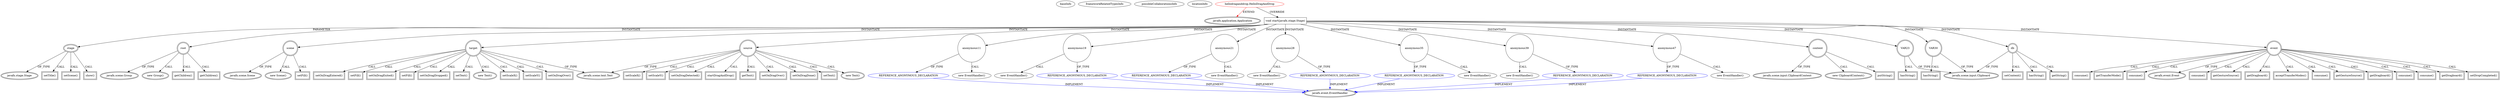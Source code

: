 digraph {
baseInfo[graphId=226,category="extension_graph",isAnonymous=false,possibleRelation=true]
frameworkRelatedTypesInfo[0="javafx.application.Application"]
possibleCollaborationsInfo[0="226~OVERRIDING_METHOD_DECLARATION-INSTANTIATION-~javafx.application.Application ~javafx.event.EventHandler ~false~true"]
locationInfo[projectName="ChrisWongAtCUHK-JavaFX",filePath="/ChrisWongAtCUHK-JavaFX/JavaFX-master/Drag-and-DropInJavaFX/src/hellodraganddrop/HelloDragAndDrop.java",contextSignature="HelloDragAndDrop",graphId="226"]
0[label="hellodraganddrop.HelloDragAndDrop",vertexType="ROOT_CLIENT_CLASS_DECLARATION",isFrameworkType=false,color=red]
1[label="javafx.application.Application",vertexType="FRAMEWORK_CLASS_TYPE",isFrameworkType=true,peripheries=2]
2[label="void start(javafx.stage.Stage)",vertexType="OVERRIDING_METHOD_DECLARATION",isFrameworkType=false,shape=box]
3[label="stage",vertexType="PARAMETER_DECLARATION",isFrameworkType=true,peripheries=2]
4[label="javafx.stage.Stage",vertexType="FRAMEWORK_CLASS_TYPE",isFrameworkType=true,peripheries=2]
6[label="setTitle()",vertexType="INSIDE_CALL",isFrameworkType=true,peripheries=2,shape=box]
8[label="root",vertexType="VARIABLE_EXPRESION",isFrameworkType=true,peripheries=2,shape=circle]
9[label="javafx.scene.Group",vertexType="FRAMEWORK_CLASS_TYPE",isFrameworkType=true,peripheries=2]
7[label="new Group()",vertexType="CONSTRUCTOR_CALL",isFrameworkType=true,peripheries=2]
11[label="scene",vertexType="VARIABLE_EXPRESION",isFrameworkType=true,peripheries=2,shape=circle]
12[label="javafx.scene.Scene",vertexType="FRAMEWORK_CLASS_TYPE",isFrameworkType=true,peripheries=2]
10[label="new Scene()",vertexType="CONSTRUCTOR_CALL",isFrameworkType=true,peripheries=2]
14[label="setFill()",vertexType="INSIDE_CALL",isFrameworkType=true,peripheries=2,shape=box]
16[label="source",vertexType="VARIABLE_EXPRESION",isFrameworkType=true,peripheries=2,shape=circle]
17[label="javafx.scene.text.Text",vertexType="FRAMEWORK_CLASS_TYPE",isFrameworkType=true,peripheries=2]
15[label="new Text()",vertexType="CONSTRUCTOR_CALL",isFrameworkType=true,peripheries=2]
19[label="setScaleX()",vertexType="INSIDE_CALL",isFrameworkType=true,peripheries=2,shape=box]
21[label="setScaleY()",vertexType="INSIDE_CALL",isFrameworkType=true,peripheries=2,shape=box]
23[label="target",vertexType="VARIABLE_EXPRESION",isFrameworkType=true,peripheries=2,shape=circle]
22[label="new Text()",vertexType="CONSTRUCTOR_CALL",isFrameworkType=true,peripheries=2]
26[label="setScaleX()",vertexType="INSIDE_CALL",isFrameworkType=true,peripheries=2,shape=box]
28[label="setScaleY()",vertexType="INSIDE_CALL",isFrameworkType=true,peripheries=2,shape=box]
30[label="setOnDragDetected()",vertexType="INSIDE_CALL",isFrameworkType=true,peripheries=2,shape=box]
32[label="anonymous11",vertexType="VARIABLE_EXPRESION",isFrameworkType=false,shape=circle]
33[label="REFERENCE_ANONYMOUS_DECLARATION",vertexType="REFERENCE_ANONYMOUS_DECLARATION",isFrameworkType=false,color=blue]
34[label="javafx.event.EventHandler",vertexType="FRAMEWORK_INTERFACE_TYPE",isFrameworkType=true,peripheries=2]
31[label="new EventHandler()",vertexType="CONSTRUCTOR_CALL",isFrameworkType=false]
36[label="startDragAndDrop()",vertexType="INSIDE_CALL",isFrameworkType=true,peripheries=2,shape=box]
38[label="content",vertexType="VARIABLE_EXPRESION",isFrameworkType=true,peripheries=2,shape=circle]
39[label="javafx.scene.input.ClipboardContent",vertexType="FRAMEWORK_CLASS_TYPE",isFrameworkType=true,peripheries=2]
37[label="new ClipboardContent()",vertexType="CONSTRUCTOR_CALL",isFrameworkType=true,peripheries=2]
41[label="putString()",vertexType="INSIDE_CALL",isFrameworkType=true,peripheries=2,shape=box]
43[label="getText()",vertexType="INSIDE_CALL",isFrameworkType=true,peripheries=2,shape=box]
44[label="db",vertexType="VARIABLE_EXPRESION",isFrameworkType=true,peripheries=2,shape=circle]
46[label="javafx.scene.input.Clipboard",vertexType="FRAMEWORK_CLASS_TYPE",isFrameworkType=true,peripheries=2]
45[label="setContent()",vertexType="INSIDE_CALL",isFrameworkType=true,peripheries=2,shape=box]
47[label="event",vertexType="VARIABLE_EXPRESION",isFrameworkType=true,peripheries=2,shape=circle]
49[label="javafx.event.Event",vertexType="FRAMEWORK_CLASS_TYPE",isFrameworkType=true,peripheries=2]
48[label="consume()",vertexType="INSIDE_CALL",isFrameworkType=true,peripheries=2,shape=box]
51[label="setOnDragOver()",vertexType="INSIDE_CALL",isFrameworkType=true,peripheries=2,shape=box]
53[label="anonymous19",vertexType="VARIABLE_EXPRESION",isFrameworkType=false,shape=circle]
54[label="REFERENCE_ANONYMOUS_DECLARATION",vertexType="REFERENCE_ANONYMOUS_DECLARATION",isFrameworkType=false,color=blue]
52[label="new EventHandler()",vertexType="CONSTRUCTOR_CALL",isFrameworkType=false]
57[label="setOnDragOver()",vertexType="INSIDE_CALL",isFrameworkType=true,peripheries=2,shape=box]
59[label="anonymous21",vertexType="VARIABLE_EXPRESION",isFrameworkType=false,shape=circle]
60[label="REFERENCE_ANONYMOUS_DECLARATION",vertexType="REFERENCE_ANONYMOUS_DECLARATION",isFrameworkType=false,color=blue]
58[label="new EventHandler()",vertexType="CONSTRUCTOR_CALL",isFrameworkType=false]
63[label="getGestureSource()",vertexType="INSIDE_CALL",isFrameworkType=true,peripheries=2,shape=box]
64[label="VAR23",vertexType="VARIABLE_EXPRESION",isFrameworkType=true,peripheries=2,shape=circle]
65[label="hasString()",vertexType="INSIDE_CALL",isFrameworkType=true,peripheries=2,shape=box]
68[label="getDragboard()",vertexType="INSIDE_CALL",isFrameworkType=true,peripheries=2,shape=box]
70[label="acceptTransferModes()",vertexType="INSIDE_CALL",isFrameworkType=true,peripheries=2,shape=box]
72[label="consume()",vertexType="INSIDE_CALL",isFrameworkType=true,peripheries=2,shape=box]
74[label="setOnDragEntered()",vertexType="INSIDE_CALL",isFrameworkType=true,peripheries=2,shape=box]
76[label="anonymous28",vertexType="VARIABLE_EXPRESION",isFrameworkType=false,shape=circle]
77[label="REFERENCE_ANONYMOUS_DECLARATION",vertexType="REFERENCE_ANONYMOUS_DECLARATION",isFrameworkType=false,color=blue]
75[label="new EventHandler()",vertexType="CONSTRUCTOR_CALL",isFrameworkType=false]
80[label="getGestureSource()",vertexType="INSIDE_CALL",isFrameworkType=true,peripheries=2,shape=box]
81[label="VAR30",vertexType="VARIABLE_EXPRESION",isFrameworkType=true,peripheries=2,shape=circle]
82[label="hasString()",vertexType="INSIDE_CALL",isFrameworkType=true,peripheries=2,shape=box]
85[label="getDragboard()",vertexType="INSIDE_CALL",isFrameworkType=true,peripheries=2,shape=box]
87[label="setFill()",vertexType="INSIDE_CALL",isFrameworkType=true,peripheries=2,shape=box]
89[label="consume()",vertexType="INSIDE_CALL",isFrameworkType=true,peripheries=2,shape=box]
91[label="setOnDragExited()",vertexType="INSIDE_CALL",isFrameworkType=true,peripheries=2,shape=box]
93[label="anonymous35",vertexType="VARIABLE_EXPRESION",isFrameworkType=false,shape=circle]
94[label="REFERENCE_ANONYMOUS_DECLARATION",vertexType="REFERENCE_ANONYMOUS_DECLARATION",isFrameworkType=false,color=blue]
92[label="new EventHandler()",vertexType="CONSTRUCTOR_CALL",isFrameworkType=false]
97[label="setFill()",vertexType="INSIDE_CALL",isFrameworkType=true,peripheries=2,shape=box]
99[label="consume()",vertexType="INSIDE_CALL",isFrameworkType=true,peripheries=2,shape=box]
101[label="setOnDragDropped()",vertexType="INSIDE_CALL",isFrameworkType=true,peripheries=2,shape=box]
103[label="anonymous39",vertexType="VARIABLE_EXPRESION",isFrameworkType=false,shape=circle]
104[label="REFERENCE_ANONYMOUS_DECLARATION",vertexType="REFERENCE_ANONYMOUS_DECLARATION",isFrameworkType=false,color=blue]
102[label="new EventHandler()",vertexType="CONSTRUCTOR_CALL",isFrameworkType=false]
107[label="getDragboard()",vertexType="INSIDE_CALL",isFrameworkType=true,peripheries=2,shape=box]
109[label="hasString()",vertexType="INSIDE_CALL",isFrameworkType=true,peripheries=2,shape=box]
111[label="setText()",vertexType="INSIDE_CALL",isFrameworkType=true,peripheries=2,shape=box]
113[label="getString()",vertexType="INSIDE_CALL",isFrameworkType=true,peripheries=2,shape=box]
115[label="setDropCompleted()",vertexType="INSIDE_CALL",isFrameworkType=true,peripheries=2,shape=box]
117[label="consume()",vertexType="INSIDE_CALL",isFrameworkType=true,peripheries=2,shape=box]
119[label="setOnDragDone()",vertexType="INSIDE_CALL",isFrameworkType=true,peripheries=2,shape=box]
121[label="anonymous47",vertexType="VARIABLE_EXPRESION",isFrameworkType=false,shape=circle]
122[label="REFERENCE_ANONYMOUS_DECLARATION",vertexType="REFERENCE_ANONYMOUS_DECLARATION",isFrameworkType=false,color=blue]
120[label="new EventHandler()",vertexType="CONSTRUCTOR_CALL",isFrameworkType=false]
125[label="getTransferMode()",vertexType="INSIDE_CALL",isFrameworkType=true,peripheries=2,shape=box]
127[label="setText()",vertexType="INSIDE_CALL",isFrameworkType=true,peripheries=2,shape=box]
129[label="consume()",vertexType="INSIDE_CALL",isFrameworkType=true,peripheries=2,shape=box]
131[label="getChildren()",vertexType="INSIDE_CALL",isFrameworkType=true,peripheries=2,shape=box]
133[label="getChildren()",vertexType="INSIDE_CALL",isFrameworkType=true,peripheries=2,shape=box]
135[label="setScene()",vertexType="INSIDE_CALL",isFrameworkType=true,peripheries=2,shape=box]
137[label="show()",vertexType="INSIDE_CALL",isFrameworkType=true,peripheries=2,shape=box]
0->1[label="EXTEND",color=red]
0->2[label="OVERRIDE"]
3->4[label="OF_TYPE"]
2->3[label="PARAMETER"]
3->6[label="CALL"]
2->8[label="INSTANTIATE"]
8->9[label="OF_TYPE"]
8->7[label="CALL"]
2->11[label="INSTANTIATE"]
11->12[label="OF_TYPE"]
11->10[label="CALL"]
11->14[label="CALL"]
2->16[label="INSTANTIATE"]
16->17[label="OF_TYPE"]
16->15[label="CALL"]
16->19[label="CALL"]
16->21[label="CALL"]
2->23[label="INSTANTIATE"]
23->17[label="OF_TYPE"]
23->22[label="CALL"]
23->26[label="CALL"]
23->28[label="CALL"]
16->30[label="CALL"]
2->32[label="INSTANTIATE"]
33->34[label="IMPLEMENT",color=blue]
32->33[label="OF_TYPE"]
32->31[label="CALL"]
16->36[label="CALL"]
2->38[label="INSTANTIATE"]
38->39[label="OF_TYPE"]
38->37[label="CALL"]
38->41[label="CALL"]
16->43[label="CALL"]
2->44[label="INSTANTIATE"]
44->46[label="OF_TYPE"]
44->45[label="CALL"]
2->47[label="INSTANTIATE"]
47->49[label="OF_TYPE"]
47->48[label="CALL"]
16->51[label="CALL"]
2->53[label="INSTANTIATE"]
54->34[label="IMPLEMENT",color=blue]
53->54[label="OF_TYPE"]
53->52[label="CALL"]
23->57[label="CALL"]
2->59[label="INSTANTIATE"]
60->34[label="IMPLEMENT",color=blue]
59->60[label="OF_TYPE"]
59->58[label="CALL"]
47->63[label="CALL"]
2->64[label="INSTANTIATE"]
64->46[label="OF_TYPE"]
64->65[label="CALL"]
47->68[label="CALL"]
47->70[label="CALL"]
47->72[label="CALL"]
23->74[label="CALL"]
2->76[label="INSTANTIATE"]
77->34[label="IMPLEMENT",color=blue]
76->77[label="OF_TYPE"]
76->75[label="CALL"]
47->80[label="CALL"]
2->81[label="INSTANTIATE"]
81->46[label="OF_TYPE"]
81->82[label="CALL"]
47->85[label="CALL"]
23->87[label="CALL"]
47->89[label="CALL"]
23->91[label="CALL"]
2->93[label="INSTANTIATE"]
94->34[label="IMPLEMENT",color=blue]
93->94[label="OF_TYPE"]
93->92[label="CALL"]
23->97[label="CALL"]
47->99[label="CALL"]
23->101[label="CALL"]
2->103[label="INSTANTIATE"]
104->34[label="IMPLEMENT",color=blue]
103->104[label="OF_TYPE"]
103->102[label="CALL"]
47->107[label="CALL"]
44->109[label="CALL"]
23->111[label="CALL"]
44->113[label="CALL"]
47->115[label="CALL"]
47->117[label="CALL"]
16->119[label="CALL"]
2->121[label="INSTANTIATE"]
122->34[label="IMPLEMENT",color=blue]
121->122[label="OF_TYPE"]
121->120[label="CALL"]
47->125[label="CALL"]
16->127[label="CALL"]
47->129[label="CALL"]
8->131[label="CALL"]
8->133[label="CALL"]
3->135[label="CALL"]
3->137[label="CALL"]
}
